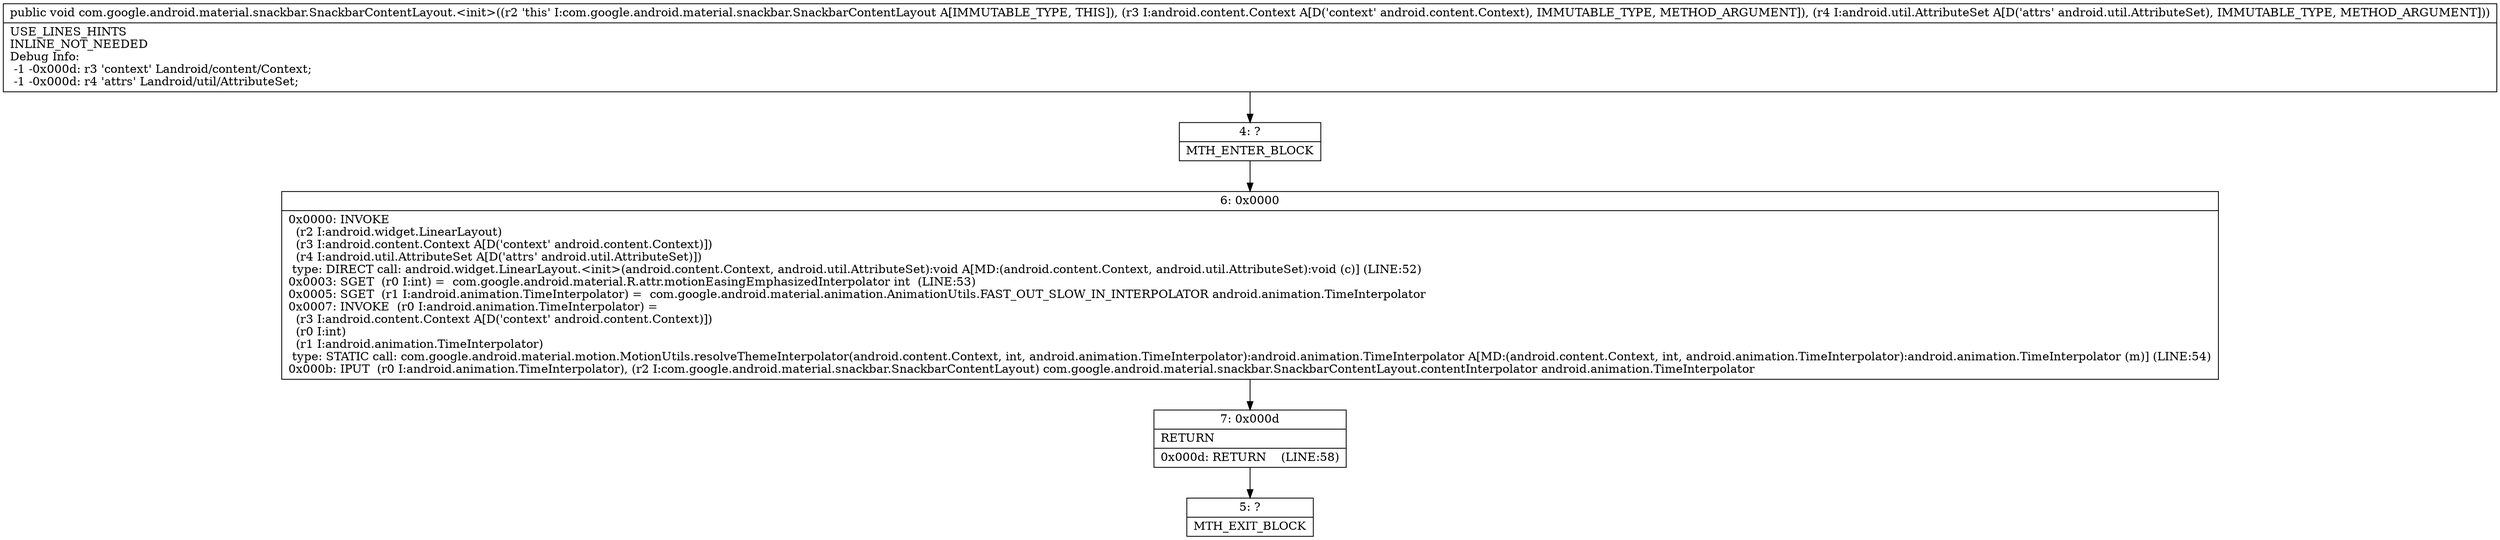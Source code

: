 digraph "CFG forcom.google.android.material.snackbar.SnackbarContentLayout.\<init\>(Landroid\/content\/Context;Landroid\/util\/AttributeSet;)V" {
Node_4 [shape=record,label="{4\:\ ?|MTH_ENTER_BLOCK\l}"];
Node_6 [shape=record,label="{6\:\ 0x0000|0x0000: INVOKE  \l  (r2 I:android.widget.LinearLayout)\l  (r3 I:android.content.Context A[D('context' android.content.Context)])\l  (r4 I:android.util.AttributeSet A[D('attrs' android.util.AttributeSet)])\l type: DIRECT call: android.widget.LinearLayout.\<init\>(android.content.Context, android.util.AttributeSet):void A[MD:(android.content.Context, android.util.AttributeSet):void (c)] (LINE:52)\l0x0003: SGET  (r0 I:int) =  com.google.android.material.R.attr.motionEasingEmphasizedInterpolator int  (LINE:53)\l0x0005: SGET  (r1 I:android.animation.TimeInterpolator) =  com.google.android.material.animation.AnimationUtils.FAST_OUT_SLOW_IN_INTERPOLATOR android.animation.TimeInterpolator \l0x0007: INVOKE  (r0 I:android.animation.TimeInterpolator) = \l  (r3 I:android.content.Context A[D('context' android.content.Context)])\l  (r0 I:int)\l  (r1 I:android.animation.TimeInterpolator)\l type: STATIC call: com.google.android.material.motion.MotionUtils.resolveThemeInterpolator(android.content.Context, int, android.animation.TimeInterpolator):android.animation.TimeInterpolator A[MD:(android.content.Context, int, android.animation.TimeInterpolator):android.animation.TimeInterpolator (m)] (LINE:54)\l0x000b: IPUT  (r0 I:android.animation.TimeInterpolator), (r2 I:com.google.android.material.snackbar.SnackbarContentLayout) com.google.android.material.snackbar.SnackbarContentLayout.contentInterpolator android.animation.TimeInterpolator \l}"];
Node_7 [shape=record,label="{7\:\ 0x000d|RETURN\l|0x000d: RETURN    (LINE:58)\l}"];
Node_5 [shape=record,label="{5\:\ ?|MTH_EXIT_BLOCK\l}"];
MethodNode[shape=record,label="{public void com.google.android.material.snackbar.SnackbarContentLayout.\<init\>((r2 'this' I:com.google.android.material.snackbar.SnackbarContentLayout A[IMMUTABLE_TYPE, THIS]), (r3 I:android.content.Context A[D('context' android.content.Context), IMMUTABLE_TYPE, METHOD_ARGUMENT]), (r4 I:android.util.AttributeSet A[D('attrs' android.util.AttributeSet), IMMUTABLE_TYPE, METHOD_ARGUMENT]))  | USE_LINES_HINTS\lINLINE_NOT_NEEDED\lDebug Info:\l  \-1 \-0x000d: r3 'context' Landroid\/content\/Context;\l  \-1 \-0x000d: r4 'attrs' Landroid\/util\/AttributeSet;\l}"];
MethodNode -> Node_4;Node_4 -> Node_6;
Node_6 -> Node_7;
Node_7 -> Node_5;
}

